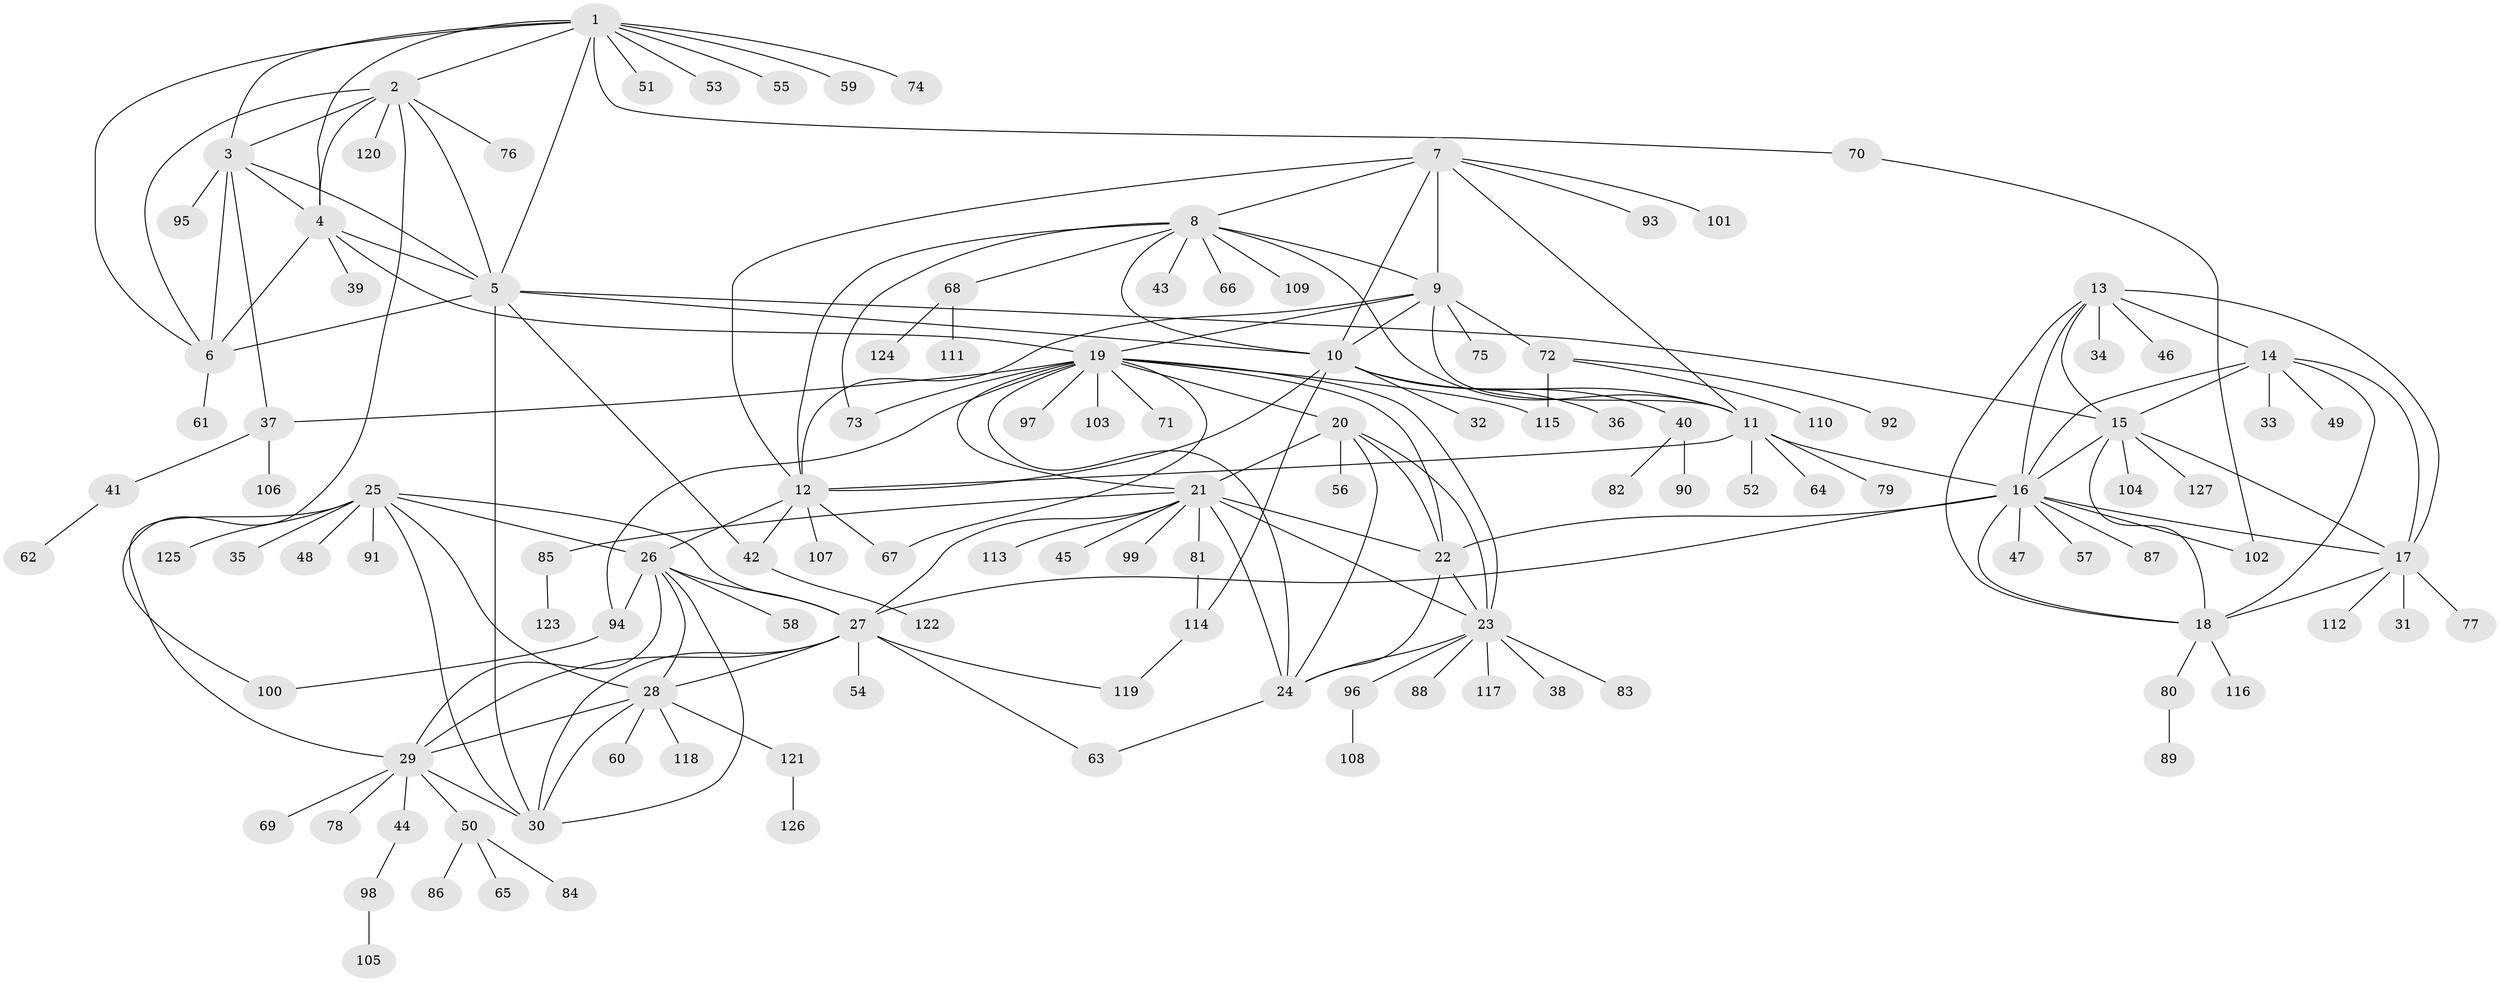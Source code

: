 // coarse degree distribution, {1: 0.5641025641025641, 9: 0.07692307692307693, 3: 0.05128205128205128, 2: 0.10256410256410256, 10: 0.02564102564102564, 8: 0.02564102564102564, 4: 0.07692307692307693, 5: 0.02564102564102564, 6: 0.05128205128205128}
// Generated by graph-tools (version 1.1) at 2025/37/03/04/25 23:37:39]
// undirected, 127 vertices, 193 edges
graph export_dot {
  node [color=gray90,style=filled];
  1;
  2;
  3;
  4;
  5;
  6;
  7;
  8;
  9;
  10;
  11;
  12;
  13;
  14;
  15;
  16;
  17;
  18;
  19;
  20;
  21;
  22;
  23;
  24;
  25;
  26;
  27;
  28;
  29;
  30;
  31;
  32;
  33;
  34;
  35;
  36;
  37;
  38;
  39;
  40;
  41;
  42;
  43;
  44;
  45;
  46;
  47;
  48;
  49;
  50;
  51;
  52;
  53;
  54;
  55;
  56;
  57;
  58;
  59;
  60;
  61;
  62;
  63;
  64;
  65;
  66;
  67;
  68;
  69;
  70;
  71;
  72;
  73;
  74;
  75;
  76;
  77;
  78;
  79;
  80;
  81;
  82;
  83;
  84;
  85;
  86;
  87;
  88;
  89;
  90;
  91;
  92;
  93;
  94;
  95;
  96;
  97;
  98;
  99;
  100;
  101;
  102;
  103;
  104;
  105;
  106;
  107;
  108;
  109;
  110;
  111;
  112;
  113;
  114;
  115;
  116;
  117;
  118;
  119;
  120;
  121;
  122;
  123;
  124;
  125;
  126;
  127;
  1 -- 2;
  1 -- 3;
  1 -- 4;
  1 -- 5;
  1 -- 6;
  1 -- 51;
  1 -- 53;
  1 -- 55;
  1 -- 59;
  1 -- 70;
  1 -- 74;
  2 -- 3;
  2 -- 4;
  2 -- 5;
  2 -- 6;
  2 -- 76;
  2 -- 100;
  2 -- 120;
  3 -- 4;
  3 -- 5;
  3 -- 6;
  3 -- 37;
  3 -- 95;
  4 -- 5;
  4 -- 6;
  4 -- 19;
  4 -- 39;
  5 -- 6;
  5 -- 10;
  5 -- 15;
  5 -- 30;
  5 -- 42;
  6 -- 61;
  7 -- 8;
  7 -- 9;
  7 -- 10;
  7 -- 11;
  7 -- 12;
  7 -- 93;
  7 -- 101;
  8 -- 9;
  8 -- 10;
  8 -- 11;
  8 -- 12;
  8 -- 43;
  8 -- 66;
  8 -- 68;
  8 -- 73;
  8 -- 109;
  9 -- 10;
  9 -- 11;
  9 -- 12;
  9 -- 19;
  9 -- 72;
  9 -- 75;
  10 -- 11;
  10 -- 12;
  10 -- 32;
  10 -- 36;
  10 -- 40;
  10 -- 114;
  11 -- 12;
  11 -- 16;
  11 -- 52;
  11 -- 64;
  11 -- 79;
  12 -- 26;
  12 -- 42;
  12 -- 67;
  12 -- 107;
  13 -- 14;
  13 -- 15;
  13 -- 16;
  13 -- 17;
  13 -- 18;
  13 -- 34;
  13 -- 46;
  14 -- 15;
  14 -- 16;
  14 -- 17;
  14 -- 18;
  14 -- 33;
  14 -- 49;
  15 -- 16;
  15 -- 17;
  15 -- 18;
  15 -- 104;
  15 -- 127;
  16 -- 17;
  16 -- 18;
  16 -- 22;
  16 -- 27;
  16 -- 47;
  16 -- 57;
  16 -- 87;
  16 -- 102;
  17 -- 18;
  17 -- 31;
  17 -- 77;
  17 -- 112;
  18 -- 80;
  18 -- 116;
  19 -- 20;
  19 -- 21;
  19 -- 22;
  19 -- 23;
  19 -- 24;
  19 -- 37;
  19 -- 67;
  19 -- 71;
  19 -- 73;
  19 -- 94;
  19 -- 97;
  19 -- 103;
  19 -- 115;
  20 -- 21;
  20 -- 22;
  20 -- 23;
  20 -- 24;
  20 -- 56;
  21 -- 22;
  21 -- 23;
  21 -- 24;
  21 -- 27;
  21 -- 45;
  21 -- 81;
  21 -- 85;
  21 -- 99;
  21 -- 113;
  22 -- 23;
  22 -- 24;
  23 -- 24;
  23 -- 38;
  23 -- 83;
  23 -- 88;
  23 -- 96;
  23 -- 117;
  24 -- 63;
  25 -- 26;
  25 -- 27;
  25 -- 28;
  25 -- 29;
  25 -- 30;
  25 -- 35;
  25 -- 48;
  25 -- 91;
  25 -- 125;
  26 -- 27;
  26 -- 28;
  26 -- 29;
  26 -- 30;
  26 -- 58;
  26 -- 94;
  27 -- 28;
  27 -- 29;
  27 -- 30;
  27 -- 54;
  27 -- 63;
  27 -- 119;
  28 -- 29;
  28 -- 30;
  28 -- 60;
  28 -- 118;
  28 -- 121;
  29 -- 30;
  29 -- 44;
  29 -- 50;
  29 -- 69;
  29 -- 78;
  37 -- 41;
  37 -- 106;
  40 -- 82;
  40 -- 90;
  41 -- 62;
  42 -- 122;
  44 -- 98;
  50 -- 65;
  50 -- 84;
  50 -- 86;
  68 -- 111;
  68 -- 124;
  70 -- 102;
  72 -- 92;
  72 -- 110;
  72 -- 115;
  80 -- 89;
  81 -- 114;
  85 -- 123;
  94 -- 100;
  96 -- 108;
  98 -- 105;
  114 -- 119;
  121 -- 126;
}
